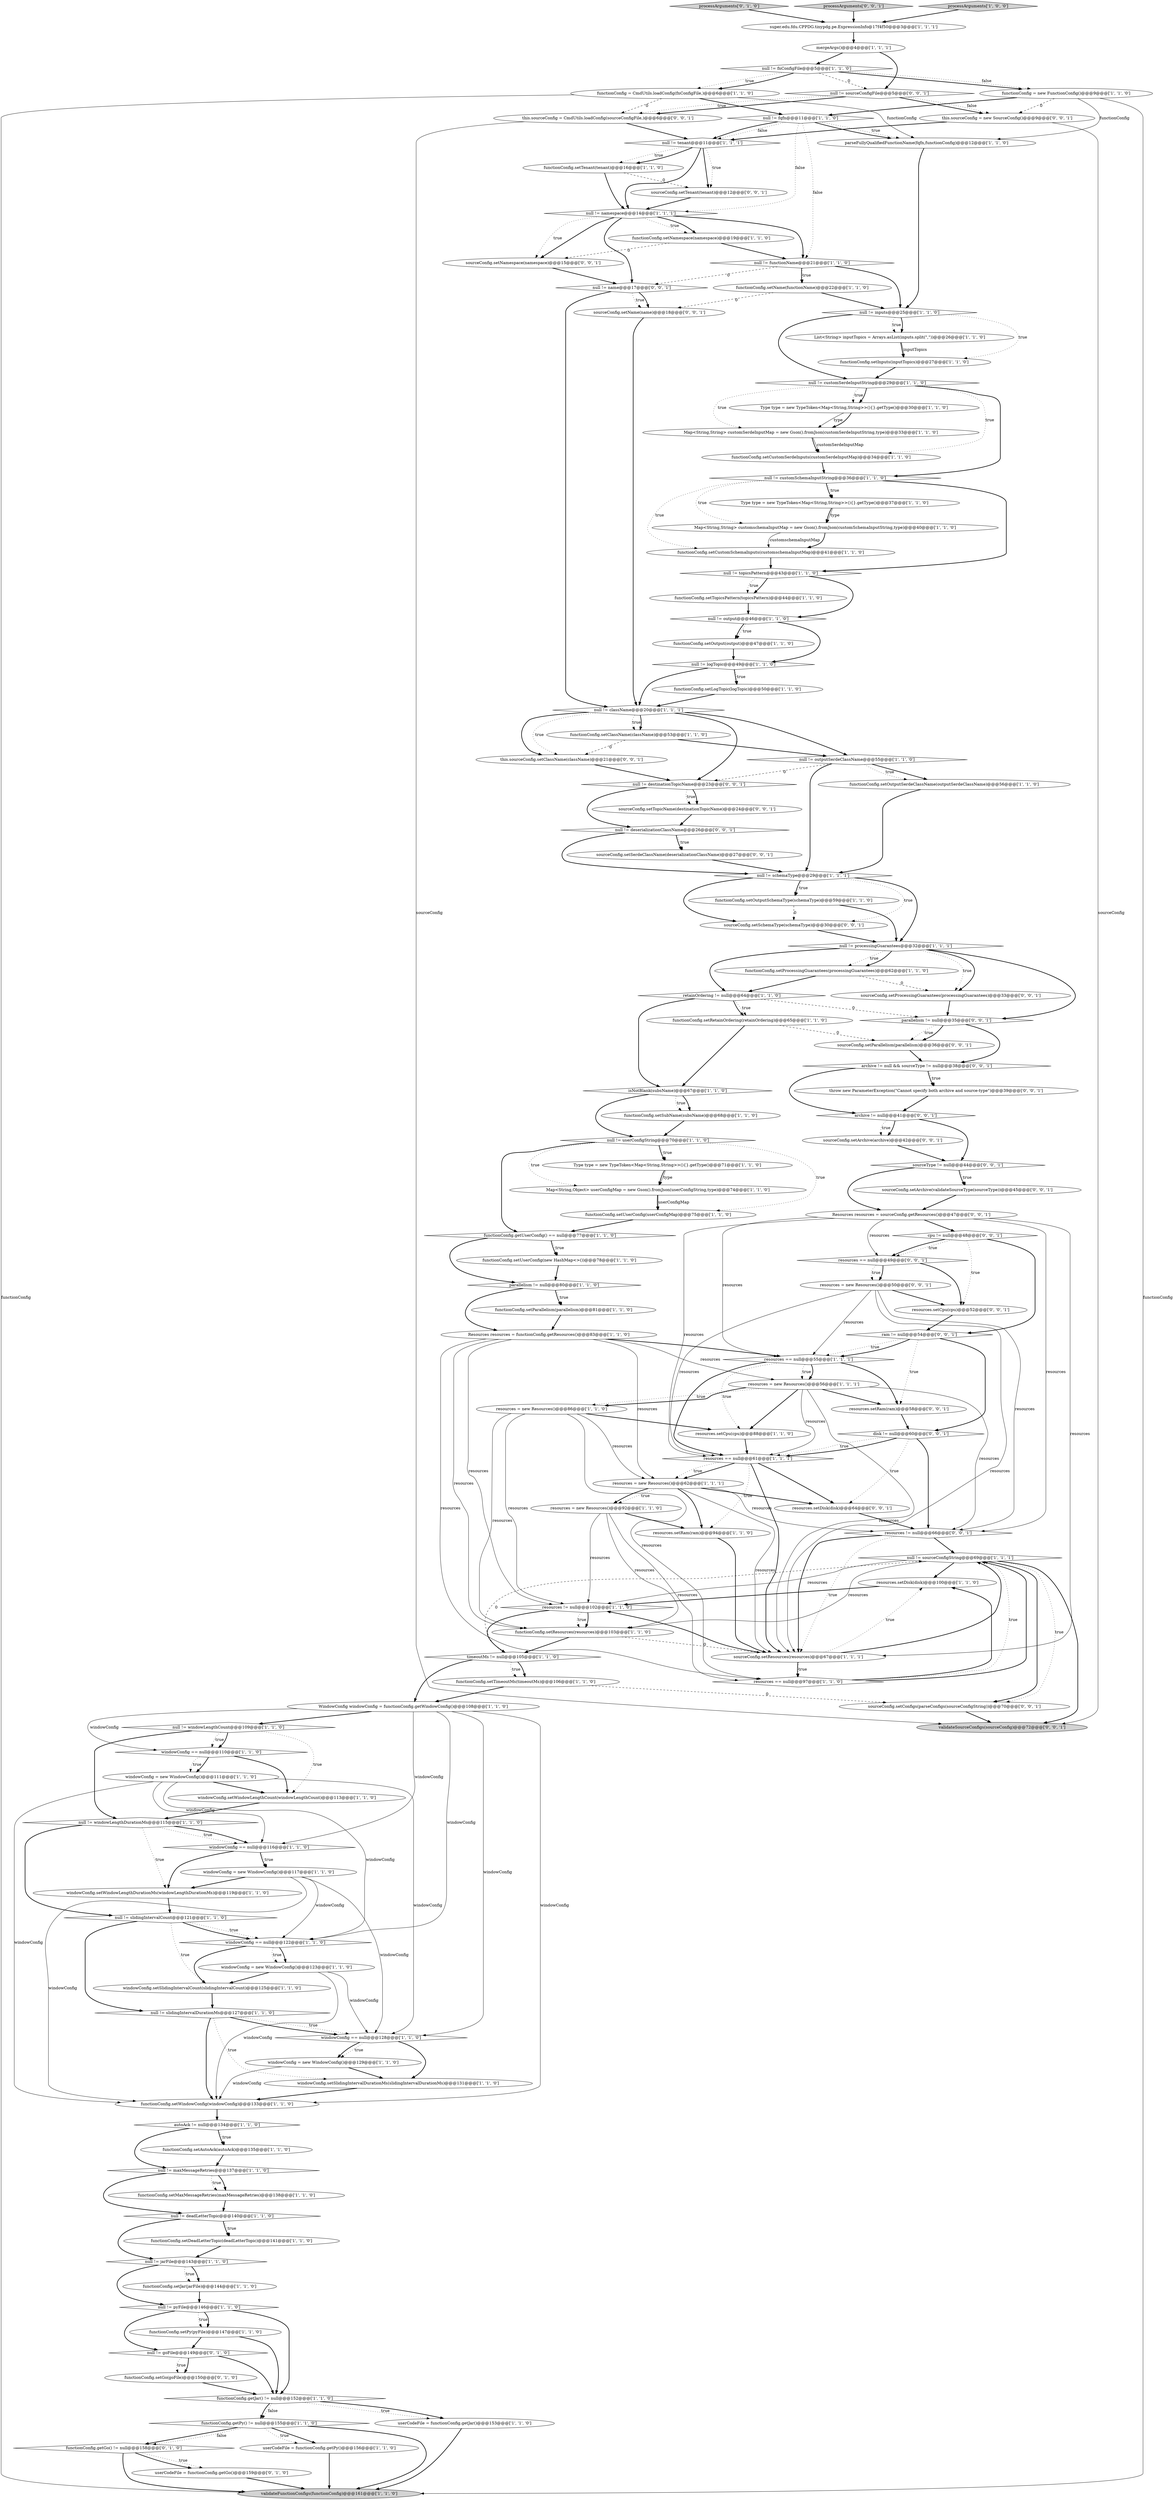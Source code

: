 digraph {
39 [style = filled, label = "functionConfig.setRetainOrdering(retainOrdering)@@@65@@@['1', '1', '0']", fillcolor = white, shape = ellipse image = "AAA0AAABBB1BBB"];
45 [style = filled, label = "Map<String,Object> userConfigMap = new Gson().fromJson(userConfigString,type)@@@74@@@['1', '1', '0']", fillcolor = white, shape = ellipse image = "AAA0AAABBB1BBB"];
61 [style = filled, label = "windowConfig == null@@@128@@@['1', '1', '0']", fillcolor = white, shape = diamond image = "AAA0AAABBB1BBB"];
125 [style = filled, label = "parallelism != null@@@35@@@['0', '0', '1']", fillcolor = white, shape = diamond image = "AAA0AAABBB3BBB"];
111 [style = filled, label = "sourceConfig.setTenant(tenant)@@@12@@@['0', '0', '1']", fillcolor = white, shape = ellipse image = "AAA0AAABBB3BBB"];
132 [style = filled, label = "sourceConfig.setSerdeClassName(deserializationClassName)@@@27@@@['0', '0', '1']", fillcolor = white, shape = ellipse image = "AAA0AAABBB3BBB"];
34 [style = filled, label = "resources.setCpu(cpu)@@@88@@@['1', '1', '0']", fillcolor = white, shape = ellipse image = "AAA0AAABBB1BBB"];
70 [style = filled, label = "windowConfig = new WindowConfig()@@@123@@@['1', '1', '0']", fillcolor = white, shape = ellipse image = "AAA0AAABBB1BBB"];
73 [style = filled, label = "null != tenant@@@11@@@['1', '1', '1']", fillcolor = white, shape = diamond image = "AAA0AAABBB1BBB"];
128 [style = filled, label = "validateSourceConfigs(sourceConfig)@@@72@@@['0', '0', '1']", fillcolor = lightgray, shape = ellipse image = "AAA0AAABBB3BBB"];
75 [style = filled, label = "resources.setDisk(disk)@@@100@@@['1', '1', '0']", fillcolor = white, shape = ellipse image = "AAA0AAABBB1BBB"];
10 [style = filled, label = "null != topicsPattern@@@43@@@['1', '1', '0']", fillcolor = white, shape = diamond image = "AAA0AAABBB1BBB"];
42 [style = filled, label = "functionConfig.setTenant(tenant)@@@16@@@['1', '1', '0']", fillcolor = white, shape = ellipse image = "AAA0AAABBB1BBB"];
116 [style = filled, label = "sourceConfig.setName(name)@@@18@@@['0', '0', '1']", fillcolor = white, shape = ellipse image = "AAA0AAABBB3BBB"];
6 [style = filled, label = "null != windowLengthCount@@@109@@@['1', '1', '0']", fillcolor = white, shape = diamond image = "AAA0AAABBB1BBB"];
87 [style = filled, label = "null != functionName@@@21@@@['1', '1', '0']", fillcolor = white, shape = diamond image = "AAA0AAABBB1BBB"];
69 [style = filled, label = "functionConfig.setOutputSerdeClassName(outputSerdeClassName)@@@56@@@['1', '1', '0']", fillcolor = white, shape = ellipse image = "AAA0AAABBB1BBB"];
90 [style = filled, label = "null != userConfigString@@@70@@@['1', '1', '0']", fillcolor = white, shape = diamond image = "AAA0AAABBB1BBB"];
101 [style = filled, label = "processArguments['0', '1', '0']", fillcolor = lightgray, shape = diamond image = "AAA0AAABBB2BBB"];
95 [style = filled, label = "null != fqfn@@@11@@@['1', '1', '0']", fillcolor = white, shape = diamond image = "AAA0AAABBB1BBB"];
107 [style = filled, label = "throw new ParameterException(\"Cannot specify both archive and source-type\")@@@39@@@['0', '0', '1']", fillcolor = white, shape = ellipse image = "AAA0AAABBB3BBB"];
36 [style = filled, label = "functionConfig.setInputs(inputTopics)@@@27@@@['1', '1', '0']", fillcolor = white, shape = ellipse image = "AAA0AAABBB1BBB"];
62 [style = filled, label = "null != schemaType@@@29@@@['1', '1', '1']", fillcolor = white, shape = diamond image = "AAA0AAABBB1BBB"];
96 [style = filled, label = "functionConfig.setAutoAck(autoAck)@@@135@@@['1', '1', '0']", fillcolor = white, shape = ellipse image = "AAA0AAABBB1BBB"];
38 [style = filled, label = "parallelism != null@@@80@@@['1', '1', '0']", fillcolor = white, shape = diamond image = "AAA0AAABBB1BBB"];
89 [style = filled, label = "windowConfig.setSlidingIntervalCount(slidingIntervalCount)@@@125@@@['1', '1', '0']", fillcolor = white, shape = ellipse image = "AAA0AAABBB1BBB"];
110 [style = filled, label = "resources = new Resources()@@@50@@@['0', '0', '1']", fillcolor = white, shape = ellipse image = "AAA0AAABBB3BBB"];
35 [style = filled, label = "functionConfig.setTimeoutMs(timeoutMs)@@@106@@@['1', '1', '0']", fillcolor = white, shape = ellipse image = "AAA0AAABBB1BBB"];
55 [style = filled, label = "List<String> inputTopics = Arrays.asList(inputs.split(\",\"))@@@26@@@['1', '1', '0']", fillcolor = white, shape = ellipse image = "AAA0AAABBB1BBB"];
81 [style = filled, label = "windowConfig = new WindowConfig()@@@111@@@['1', '1', '0']", fillcolor = white, shape = ellipse image = "AAA0AAABBB1BBB"];
64 [style = filled, label = "Type type = new TypeToken<Map<String,String>>(){}.getType()@@@71@@@['1', '1', '0']", fillcolor = white, shape = ellipse image = "AAA0AAABBB1BBB"];
86 [style = filled, label = "resources = new Resources()@@@92@@@['1', '1', '0']", fillcolor = white, shape = ellipse image = "AAA0AAABBB1BBB"];
78 [style = filled, label = "functionConfig.getJar() != null@@@152@@@['1', '1', '0']", fillcolor = white, shape = diamond image = "AAA0AAABBB1BBB"];
121 [style = filled, label = "sourceConfig.setTopicName(destinationTopicName)@@@24@@@['0', '0', '1']", fillcolor = white, shape = ellipse image = "AAA0AAABBB3BBB"];
123 [style = filled, label = "archive != null@@@41@@@['0', '0', '1']", fillcolor = white, shape = diamond image = "AAA0AAABBB3BBB"];
54 [style = filled, label = "null != className@@@20@@@['1', '1', '1']", fillcolor = white, shape = diamond image = "AAA0AAABBB1BBB"];
60 [style = filled, label = "windowConfig = new WindowConfig()@@@129@@@['1', '1', '0']", fillcolor = white, shape = ellipse image = "AAA0AAABBB1BBB"];
48 [style = filled, label = "resources.setRam(ram)@@@94@@@['1', '1', '0']", fillcolor = white, shape = ellipse image = "AAA0AAABBB1BBB"];
63 [style = filled, label = "functionConfig.setDeadLetterTopic(deadLetterTopic)@@@141@@@['1', '1', '0']", fillcolor = white, shape = ellipse image = "AAA0AAABBB1BBB"];
140 [style = filled, label = "this.sourceConfig = CmdUtils.loadConfig(sourceConfigFile,)@@@6@@@['0', '0', '1']", fillcolor = white, shape = ellipse image = "AAA0AAABBB3BBB"];
80 [style = filled, label = "null != customSchemaInputString@@@36@@@['1', '1', '0']", fillcolor = white, shape = diamond image = "AAA0AAABBB1BBB"];
27 [style = filled, label = "null != deadLetterTopic@@@140@@@['1', '1', '0']", fillcolor = white, shape = diamond image = "AAA0AAABBB1BBB"];
46 [style = filled, label = "Resources resources = functionConfig.getResources()@@@83@@@['1', '1', '0']", fillcolor = white, shape = ellipse image = "AAA0AAABBB1BBB"];
74 [style = filled, label = "null != namespace@@@14@@@['1', '1', '1']", fillcolor = white, shape = diamond image = "AAA0AAABBB1BBB"];
50 [style = filled, label = "functionConfig.setNamespace(namespace)@@@19@@@['1', '1', '0']", fillcolor = white, shape = ellipse image = "AAA0AAABBB1BBB"];
15 [style = filled, label = "windowConfig.setWindowLengthDurationMs(windowLengthDurationMs)@@@119@@@['1', '1', '0']", fillcolor = white, shape = ellipse image = "AAA0AAABBB1BBB"];
47 [style = filled, label = "functionConfig.setCustomSerdeInputs(customSerdeInputMap)@@@34@@@['1', '1', '0']", fillcolor = white, shape = ellipse image = "AAA0AAABBB1BBB"];
22 [style = filled, label = "Map<String,String> customSerdeInputMap = new Gson().fromJson(customSerdeInputString,type)@@@33@@@['1', '1', '0']", fillcolor = white, shape = ellipse image = "AAA0AAABBB1BBB"];
52 [style = filled, label = "null != inputs@@@25@@@['1', '1', '0']", fillcolor = white, shape = diamond image = "AAA0AAABBB1BBB"];
93 [style = filled, label = "null != output@@@46@@@['1', '1', '0']", fillcolor = white, shape = diamond image = "AAA0AAABBB1BBB"];
124 [style = filled, label = "resources != null@@@66@@@['0', '0', '1']", fillcolor = white, shape = diamond image = "AAA0AAABBB3BBB"];
118 [style = filled, label = "processArguments['0', '0', '1']", fillcolor = lightgray, shape = diamond image = "AAA0AAABBB3BBB"];
67 [style = filled, label = "resources != null@@@102@@@['1', '1', '0']", fillcolor = white, shape = diamond image = "AAA0AAABBB1BBB"];
41 [style = filled, label = "functionConfig.setTopicsPattern(topicsPattern)@@@44@@@['1', '1', '0']", fillcolor = white, shape = ellipse image = "AAA0AAABBB1BBB"];
31 [style = filled, label = "null != sourceConfigString@@@69@@@['1', '1', '1']", fillcolor = white, shape = diamond image = "AAA0AAABBB1BBB"];
88 [style = filled, label = "null != fnConfigFile@@@5@@@['1', '1', '0']", fillcolor = white, shape = diamond image = "AAA0AAABBB1BBB"];
5 [style = filled, label = "parseFullyQualifiedFunctionName(fqfn,functionConfig)@@@12@@@['1', '1', '0']", fillcolor = white, shape = ellipse image = "AAA0AAABBB1BBB"];
122 [style = filled, label = "archive != null && sourceType != null@@@38@@@['0', '0', '1']", fillcolor = white, shape = diamond image = "AAA0AAABBB3BBB"];
135 [style = filled, label = "sourceType != null@@@44@@@['0', '0', '1']", fillcolor = white, shape = diamond image = "AAA0AAABBB3BBB"];
99 [style = filled, label = "windowConfig.setWindowLengthCount(windowLengthCount)@@@113@@@['1', '1', '0']", fillcolor = white, shape = ellipse image = "AAA0AAABBB1BBB"];
77 [style = filled, label = "null != pyFile@@@146@@@['1', '1', '0']", fillcolor = white, shape = diamond image = "AAA0AAABBB1BBB"];
85 [style = filled, label = "functionConfig.setSubName(subsName)@@@68@@@['1', '1', '0']", fillcolor = white, shape = ellipse image = "AAA0AAABBB1BBB"];
127 [style = filled, label = "sourceConfig.setNamespace(namespace)@@@15@@@['0', '0', '1']", fillcolor = white, shape = ellipse image = "AAA0AAABBB3BBB"];
112 [style = filled, label = "cpu != null@@@48@@@['0', '0', '1']", fillcolor = white, shape = diamond image = "AAA0AAABBB3BBB"];
25 [style = filled, label = "functionConfig.getPy() != null@@@155@@@['1', '1', '0']", fillcolor = white, shape = diamond image = "AAA0AAABBB1BBB"];
79 [style = filled, label = "functionConfig.setName(functionName)@@@22@@@['1', '1', '0']", fillcolor = white, shape = ellipse image = "AAA0AAABBB1BBB"];
28 [style = filled, label = "null != customSerdeInputString@@@29@@@['1', '1', '0']", fillcolor = white, shape = diamond image = "AAA0AAABBB1BBB"];
129 [style = filled, label = "resources == null@@@49@@@['0', '0', '1']", fillcolor = white, shape = diamond image = "AAA0AAABBB3BBB"];
26 [style = filled, label = "functionConfig.setLogTopic(logTopic)@@@50@@@['1', '1', '0']", fillcolor = white, shape = ellipse image = "AAA0AAABBB1BBB"];
30 [style = filled, label = "processArguments['1', '0', '0']", fillcolor = lightgray, shape = diamond image = "AAA0AAABBB1BBB"];
65 [style = filled, label = "null != logTopic@@@49@@@['1', '1', '0']", fillcolor = white, shape = diamond image = "AAA0AAABBB1BBB"];
82 [style = filled, label = "functionConfig.setMaxMessageRetries(maxMessageRetries)@@@138@@@['1', '1', '0']", fillcolor = white, shape = ellipse image = "AAA0AAABBB1BBB"];
3 [style = filled, label = "retainOrdering != null@@@64@@@['1', '1', '0']", fillcolor = white, shape = diamond image = "AAA0AAABBB1BBB"];
137 [style = filled, label = "disk != null@@@60@@@['0', '0', '1']", fillcolor = white, shape = diamond image = "AAA0AAABBB3BBB"];
1 [style = filled, label = "functionConfig.setUserConfig(userConfigMap)@@@75@@@['1', '1', '0']", fillcolor = white, shape = ellipse image = "AAA0AAABBB1BBB"];
49 [style = filled, label = "resources = new Resources()@@@56@@@['1', '1', '1']", fillcolor = white, shape = ellipse image = "AAA0AAABBB1BBB"];
100 [style = filled, label = "resources = new Resources()@@@86@@@['1', '1', '0']", fillcolor = white, shape = ellipse image = "AAA0AAABBB1BBB"];
11 [style = filled, label = "windowConfig == null@@@116@@@['1', '1', '0']", fillcolor = white, shape = diamond image = "AAA0AAABBB1BBB"];
114 [style = filled, label = "resources.setCpu(cpu)@@@52@@@['0', '0', '1']", fillcolor = white, shape = ellipse image = "AAA0AAABBB3BBB"];
103 [style = filled, label = "null != goFile@@@149@@@['0', '1', '0']", fillcolor = white, shape = diamond image = "AAA1AAABBB2BBB"];
24 [style = filled, label = "timeoutMs != null@@@105@@@['1', '1', '0']", fillcolor = white, shape = diamond image = "AAA0AAABBB1BBB"];
134 [style = filled, label = "sourceConfig.setArchive(validateSourceType(sourceType))@@@45@@@['0', '0', '1']", fillcolor = white, shape = ellipse image = "AAA0AAABBB3BBB"];
53 [style = filled, label = "Type type = new TypeToken<Map<String,String>>(){}.getType()@@@30@@@['1', '1', '0']", fillcolor = white, shape = ellipse image = "AAA0AAABBB1BBB"];
66 [style = filled, label = "Map<String,String> customschemaInputMap = new Gson().fromJson(customSchemaInputString,type)@@@40@@@['1', '1', '0']", fillcolor = white, shape = ellipse image = "AAA0AAABBB1BBB"];
29 [style = filled, label = "mergeArgs()@@@4@@@['1', '1', '1']", fillcolor = white, shape = ellipse image = "AAA0AAABBB1BBB"];
40 [style = filled, label = "windowConfig == null@@@110@@@['1', '1', '0']", fillcolor = white, shape = diamond image = "AAA0AAABBB1BBB"];
58 [style = filled, label = "windowConfig.setSlidingIntervalDurationMs(slidingIntervalDurationMs)@@@131@@@['1', '1', '0']", fillcolor = white, shape = ellipse image = "AAA0AAABBB1BBB"];
71 [style = filled, label = "functionConfig.setJar(jarFile)@@@144@@@['1', '1', '0']", fillcolor = white, shape = ellipse image = "AAA0AAABBB1BBB"];
105 [style = filled, label = "functionConfig.getGo() != null@@@158@@@['0', '1', '0']", fillcolor = white, shape = diamond image = "AAA1AAABBB2BBB"];
51 [style = filled, label = "functionConfig.setOutputSchemaType(schemaType)@@@59@@@['1', '1', '0']", fillcolor = white, shape = ellipse image = "AAA0AAABBB1BBB"];
13 [style = filled, label = "functionConfig.setParallelism(parallelism)@@@81@@@['1', '1', '0']", fillcolor = white, shape = ellipse image = "AAA0AAABBB1BBB"];
68 [style = filled, label = "null != maxMessageRetries@@@137@@@['1', '1', '0']", fillcolor = white, shape = diamond image = "AAA0AAABBB1BBB"];
98 [style = filled, label = "userCodeFile = functionConfig.getJar()@@@153@@@['1', '1', '0']", fillcolor = white, shape = ellipse image = "AAA0AAABBB1BBB"];
18 [style = filled, label = "functionConfig.setClassName(className)@@@53@@@['1', '1', '0']", fillcolor = white, shape = ellipse image = "AAA0AAABBB1BBB"];
56 [style = filled, label = "functionConfig.setResources(resources)@@@103@@@['1', '1', '0']", fillcolor = white, shape = ellipse image = "AAA0AAABBB1BBB"];
94 [style = filled, label = "autoAck != null@@@134@@@['1', '1', '0']", fillcolor = white, shape = diamond image = "AAA0AAABBB1BBB"];
104 [style = filled, label = "userCodeFile = functionConfig.getGo()@@@159@@@['0', '1', '0']", fillcolor = white, shape = ellipse image = "AAA1AAABBB2BBB"];
102 [style = filled, label = "functionConfig.setGo(goFile)@@@150@@@['0', '1', '0']", fillcolor = white, shape = ellipse image = "AAA1AAABBB2BBB"];
131 [style = filled, label = "this.sourceConfig.setClassName(className)@@@21@@@['0', '0', '1']", fillcolor = white, shape = ellipse image = "AAA0AAABBB3BBB"];
84 [style = filled, label = "resources == null@@@55@@@['1', '1', '1']", fillcolor = white, shape = diamond image = "AAA0AAABBB1BBB"];
92 [style = filled, label = "functionConfig.setPy(pyFile)@@@147@@@['1', '1', '0']", fillcolor = white, shape = ellipse image = "AAA0AAABBB1BBB"];
113 [style = filled, label = "sourceConfig.setSchemaType(schemaType)@@@30@@@['0', '0', '1']", fillcolor = white, shape = ellipse image = "AAA0AAABBB3BBB"];
23 [style = filled, label = "functionConfig.getUserConfig() == null@@@77@@@['1', '1', '0']", fillcolor = white, shape = diamond image = "AAA0AAABBB1BBB"];
106 [style = filled, label = "this.sourceConfig = new SourceConfig()@@@9@@@['0', '0', '1']", fillcolor = white, shape = ellipse image = "AAA0AAABBB3BBB"];
33 [style = filled, label = "null != outputSerdeClassName@@@55@@@['1', '1', '0']", fillcolor = white, shape = diamond image = "AAA0AAABBB1BBB"];
21 [style = filled, label = "windowConfig = new WindowConfig()@@@117@@@['1', '1', '0']", fillcolor = white, shape = ellipse image = "AAA0AAABBB1BBB"];
59 [style = filled, label = "functionConfig.setProcessingGuarantees(processingGuarantees)@@@62@@@['1', '1', '0']", fillcolor = white, shape = ellipse image = "AAA0AAABBB1BBB"];
91 [style = filled, label = "resources == null@@@97@@@['1', '1', '0']", fillcolor = white, shape = diamond image = "AAA0AAABBB1BBB"];
126 [style = filled, label = "sourceConfig.setParallelism(parallelism)@@@36@@@['0', '0', '1']", fillcolor = white, shape = ellipse image = "AAA0AAABBB3BBB"];
97 [style = filled, label = "resources = new Resources()@@@62@@@['1', '1', '1']", fillcolor = white, shape = ellipse image = "AAA0AAABBB1BBB"];
20 [style = filled, label = "sourceConfig.setResources(resources)@@@67@@@['1', '1', '1']", fillcolor = white, shape = ellipse image = "AAA0AAABBB1BBB"];
7 [style = filled, label = "functionConfig.setWindowConfig(windowConfig)@@@133@@@['1', '1', '0']", fillcolor = white, shape = ellipse image = "AAA0AAABBB1BBB"];
0 [style = filled, label = "super.edu.fdu.CPPDG.tinypdg.pe.ExpressionInfo@17f4f50@@@3@@@['1', '1', '1']", fillcolor = white, shape = ellipse image = "AAA0AAABBB1BBB"];
19 [style = filled, label = "isNotBlank(subsName)@@@67@@@['1', '1', '0']", fillcolor = white, shape = diamond image = "AAA0AAABBB1BBB"];
108 [style = filled, label = "null != deserializationClassName@@@26@@@['0', '0', '1']", fillcolor = white, shape = diamond image = "AAA0AAABBB3BBB"];
138 [style = filled, label = "sourceConfig.setArchive(archive)@@@42@@@['0', '0', '1']", fillcolor = white, shape = ellipse image = "AAA0AAABBB3BBB"];
16 [style = filled, label = "null != processingGuarantees@@@32@@@['1', '1', '1']", fillcolor = white, shape = diamond image = "AAA0AAABBB1BBB"];
57 [style = filled, label = "null != windowLengthDurationMs@@@115@@@['1', '1', '0']", fillcolor = white, shape = diamond image = "AAA0AAABBB1BBB"];
32 [style = filled, label = "null != slidingIntervalDurationMs@@@127@@@['1', '1', '0']", fillcolor = white, shape = diamond image = "AAA0AAABBB1BBB"];
8 [style = filled, label = "WindowConfig windowConfig = functionConfig.getWindowConfig()@@@108@@@['1', '1', '0']", fillcolor = white, shape = ellipse image = "AAA0AAABBB1BBB"];
9 [style = filled, label = "windowConfig == null@@@122@@@['1', '1', '0']", fillcolor = white, shape = diamond image = "AAA0AAABBB1BBB"];
37 [style = filled, label = "functionConfig.setOutput(output)@@@47@@@['1', '1', '0']", fillcolor = white, shape = ellipse image = "AAA0AAABBB1BBB"];
136 [style = filled, label = "null != destinationTopicName@@@23@@@['0', '0', '1']", fillcolor = white, shape = diamond image = "AAA0AAABBB3BBB"];
72 [style = filled, label = "resources == null@@@61@@@['1', '1', '1']", fillcolor = white, shape = diamond image = "AAA0AAABBB1BBB"];
2 [style = filled, label = "null != jarFile@@@143@@@['1', '1', '0']", fillcolor = white, shape = diamond image = "AAA0AAABBB1BBB"];
109 [style = filled, label = "sourceConfig.setConfigs(parseConfigs(sourceConfigString))@@@70@@@['0', '0', '1']", fillcolor = white, shape = ellipse image = "AAA0AAABBB3BBB"];
43 [style = filled, label = "Type type = new TypeToken<Map<String,String>>(){}.getType()@@@37@@@['1', '1', '0']", fillcolor = white, shape = ellipse image = "AAA0AAABBB1BBB"];
76 [style = filled, label = "validateFunctionConfigs(functionConfig)@@@161@@@['1', '1', '0']", fillcolor = lightgray, shape = ellipse image = "AAA0AAABBB1BBB"];
14 [style = filled, label = "functionConfig = CmdUtils.loadConfig(fnConfigFile,)@@@6@@@['1', '1', '0']", fillcolor = white, shape = ellipse image = "AAA0AAABBB1BBB"];
139 [style = filled, label = "resources.setDisk(disk)@@@64@@@['0', '0', '1']", fillcolor = white, shape = ellipse image = "AAA0AAABBB3BBB"];
119 [style = filled, label = "null != name@@@17@@@['0', '0', '1']", fillcolor = white, shape = diamond image = "AAA0AAABBB3BBB"];
17 [style = filled, label = "null != slidingIntervalCount@@@121@@@['1', '1', '0']", fillcolor = white, shape = diamond image = "AAA0AAABBB1BBB"];
83 [style = filled, label = "functionConfig.setCustomSchemaInputs(customschemaInputMap)@@@41@@@['1', '1', '0']", fillcolor = white, shape = ellipse image = "AAA0AAABBB1BBB"];
133 [style = filled, label = "sourceConfig.setProcessingGuarantees(processingGuarantees)@@@33@@@['0', '0', '1']", fillcolor = white, shape = ellipse image = "AAA0AAABBB3BBB"];
12 [style = filled, label = "functionConfig.setUserConfig(new HashMap<>())@@@78@@@['1', '1', '0']", fillcolor = white, shape = ellipse image = "AAA0AAABBB1BBB"];
130 [style = filled, label = "Resources resources = sourceConfig.getResources()@@@47@@@['0', '0', '1']", fillcolor = white, shape = ellipse image = "AAA0AAABBB3BBB"];
117 [style = filled, label = "ram != null@@@54@@@['0', '0', '1']", fillcolor = white, shape = diamond image = "AAA0AAABBB3BBB"];
44 [style = filled, label = "functionConfig = new FunctionConfig()@@@9@@@['1', '1', '0']", fillcolor = white, shape = ellipse image = "AAA0AAABBB1BBB"];
120 [style = filled, label = "null != sourceConfigFile@@@5@@@['0', '0', '1']", fillcolor = white, shape = diamond image = "AAA0AAABBB3BBB"];
4 [style = filled, label = "userCodeFile = functionConfig.getPy()@@@156@@@['1', '1', '0']", fillcolor = white, shape = ellipse image = "AAA0AAABBB1BBB"];
115 [style = filled, label = "resources.setRam(ram)@@@58@@@['0', '0', '1']", fillcolor = white, shape = ellipse image = "AAA0AAABBB3BBB"];
100->97 [style = solid, label="resources"];
140->73 [style = bold, label=""];
119->116 [style = dotted, label="true"];
7->94 [style = bold, label=""];
42->111 [style = dashed, label="0"];
103->102 [style = bold, label=""];
20->67 [style = bold, label=""];
86->56 [style = solid, label="resources"];
1->23 [style = bold, label=""];
120->106 [style = bold, label=""];
41->93 [style = bold, label=""];
97->86 [style = dotted, label="true"];
65->54 [style = bold, label=""];
95->5 [style = bold, label=""];
77->103 [style = bold, label=""];
135->130 [style = bold, label=""];
110->114 [style = bold, label=""];
3->39 [style = dotted, label="true"];
9->70 [style = bold, label=""];
31->128 [style = bold, label=""];
31->109 [style = bold, label=""];
0->29 [style = bold, label=""];
130->84 [style = solid, label="resources"];
16->133 [style = dotted, label="true"];
88->14 [style = dotted, label="true"];
38->46 [style = bold, label=""];
63->2 [style = bold, label=""];
88->14 [style = bold, label=""];
50->87 [style = bold, label=""];
18->131 [style = dashed, label="0"];
13->46 [style = bold, label=""];
35->8 [style = bold, label=""];
68->27 [style = bold, label=""];
100->91 [style = solid, label="resources"];
27->63 [style = dotted, label="true"];
39->19 [style = bold, label=""];
21->61 [style = solid, label="windowConfig"];
88->120 [style = dashed, label="0"];
72->139 [style = bold, label=""];
69->62 [style = bold, label=""];
117->137 [style = bold, label=""];
81->99 [style = bold, label=""];
59->3 [style = bold, label=""];
64->45 [style = bold, label=""];
90->64 [style = bold, label=""];
101->0 [style = bold, label=""];
124->20 [style = bold, label=""];
42->74 [style = bold, label=""];
120->106 [style = dotted, label="false"];
130->129 [style = solid, label="resources"];
54->131 [style = bold, label=""];
52->36 [style = dotted, label="true"];
38->13 [style = bold, label=""];
79->52 [style = bold, label=""];
22->47 [style = bold, label=""];
116->54 [style = bold, label=""];
125->122 [style = bold, label=""];
135->134 [style = dotted, label="true"];
110->20 [style = solid, label="resources"];
73->111 [style = bold, label=""];
74->119 [style = bold, label=""];
57->15 [style = dotted, label="true"];
117->115 [style = dotted, label="true"];
44->5 [style = solid, label="functionConfig"];
33->136 [style = dashed, label="0"];
81->11 [style = solid, label="windowConfig"];
43->66 [style = bold, label=""];
61->58 [style = bold, label=""];
106->73 [style = bold, label=""];
80->43 [style = bold, label=""];
16->59 [style = dotted, label="true"];
14->5 [style = solid, label="functionConfig"];
21->9 [style = solid, label="windowConfig"];
126->122 [style = bold, label=""];
80->83 [style = dotted, label="true"];
132->62 [style = bold, label=""];
19->90 [style = bold, label=""];
65->26 [style = bold, label=""];
31->67 [style = solid, label="resources"];
120->140 [style = bold, label=""];
105->104 [style = dotted, label="true"];
32->61 [style = dotted, label="true"];
62->51 [style = dotted, label="true"];
24->31 [style = dashed, label="0"];
52->28 [style = bold, label=""];
25->76 [style = bold, label=""];
123->138 [style = bold, label=""];
49->20 [style = solid, label="resources"];
91->31 [style = dotted, label="true"];
10->41 [style = bold, label=""];
3->39 [style = bold, label=""];
64->45 [style = solid, label="type"];
46->97 [style = solid, label="resources"];
23->12 [style = dotted, label="true"];
84->115 [style = bold, label=""];
10->93 [style = bold, label=""];
119->116 [style = bold, label=""];
58->7 [style = bold, label=""];
31->56 [style = solid, label="resources"];
62->113 [style = dotted, label="true"];
14->95 [style = bold, label=""];
81->7 [style = solid, label="windowConfig"];
70->7 [style = solid, label="windowConfig"];
52->55 [style = bold, label=""];
14->76 [style = solid, label="functionConfig"];
127->119 [style = bold, label=""];
36->28 [style = bold, label=""];
23->38 [style = bold, label=""];
77->92 [style = dotted, label="true"];
8->9 [style = solid, label="windowConfig"];
78->98 [style = dotted, label="true"];
123->138 [style = dotted, label="true"];
131->136 [style = bold, label=""];
24->35 [style = bold, label=""];
74->50 [style = dotted, label="true"];
117->84 [style = dotted, label="true"];
103->78 [style = bold, label=""];
28->47 [style = dotted, label="true"];
85->90 [style = bold, label=""];
93->37 [style = dotted, label="true"];
6->40 [style = dotted, label="true"];
110->124 [style = solid, label="resources"];
73->42 [style = dotted, label="true"];
99->57 [style = bold, label=""];
125->126 [style = dotted, label="true"];
97->124 [style = solid, label="resources"];
137->124 [style = bold, label=""];
90->1 [style = dotted, label="true"];
19->85 [style = bold, label=""];
109->128 [style = bold, label=""];
52->55 [style = dotted, label="true"];
108->132 [style = bold, label=""];
70->89 [style = bold, label=""];
4->76 [style = bold, label=""];
46->84 [style = bold, label=""];
107->123 [style = bold, label=""];
55->36 [style = solid, label="inputTopics"];
62->51 [style = bold, label=""];
67->56 [style = bold, label=""];
44->76 [style = solid, label="functionConfig"];
8->61 [style = solid, label="windowConfig"];
21->15 [style = bold, label=""];
16->125 [style = bold, label=""];
119->54 [style = bold, label=""];
68->82 [style = bold, label=""];
86->48 [style = bold, label=""];
87->52 [style = bold, label=""];
87->79 [style = dotted, label="true"];
136->121 [style = dotted, label="true"];
8->6 [style = bold, label=""];
6->99 [style = dotted, label="true"];
86->67 [style = solid, label="resources"];
9->89 [style = bold, label=""];
115->137 [style = bold, label=""];
124->20 [style = dotted, label="true"];
17->9 [style = dotted, label="true"];
46->67 [style = solid, label="resources"];
95->73 [style = dotted, label="false"];
23->12 [style = bold, label=""];
130->20 [style = solid, label="resources"];
66->83 [style = bold, label=""];
74->127 [style = dotted, label="true"];
139->124 [style = bold, label=""];
72->97 [style = bold, label=""];
56->24 [style = bold, label=""];
24->8 [style = bold, label=""];
83->10 [style = bold, label=""];
39->126 [style = dashed, label="0"];
78->98 [style = bold, label=""];
130->124 [style = solid, label="resources"];
8->11 [style = solid, label="windowConfig"];
72->20 [style = bold, label=""];
56->20 [style = dashed, label="0"];
10->41 [style = dotted, label="true"];
21->7 [style = solid, label="windowConfig"];
97->20 [style = solid, label="resources"];
34->72 [style = bold, label=""];
57->11 [style = bold, label=""];
75->67 [style = bold, label=""];
95->5 [style = dotted, label="true"];
93->37 [style = bold, label=""];
133->125 [style = bold, label=""];
135->134 [style = bold, label=""];
48->20 [style = bold, label=""];
66->83 [style = solid, label="customschemaInputMap"];
81->61 [style = solid, label="windowConfig"];
94->96 [style = dotted, label="true"];
27->63 [style = bold, label=""];
84->49 [style = bold, label=""];
54->131 [style = dotted, label="true"];
73->42 [style = bold, label=""];
28->22 [style = dotted, label="true"];
79->116 [style = dashed, label="0"];
40->99 [style = bold, label=""];
138->135 [style = bold, label=""];
88->44 [style = bold, label=""];
6->40 [style = bold, label=""];
90->64 [style = dotted, label="true"];
45->1 [style = bold, label=""];
25->105 [style = bold, label=""];
129->110 [style = bold, label=""];
57->17 [style = bold, label=""];
98->76 [style = bold, label=""];
112->114 [style = dotted, label="true"];
40->81 [style = dotted, label="true"];
129->110 [style = dotted, label="true"];
130->112 [style = bold, label=""];
6->57 [style = bold, label=""];
94->96 [style = bold, label=""];
44->106 [style = dashed, label="0"];
40->81 [style = bold, label=""];
67->56 [style = dotted, label="true"];
100->67 [style = solid, label="resources"];
72->48 [style = dotted, label="true"];
50->127 [style = dashed, label="0"];
60->7 [style = solid, label="windowConfig"];
47->80 [style = bold, label=""];
121->108 [style = bold, label=""];
46->56 [style = solid, label="resources"];
78->25 [style = bold, label=""];
54->136 [style = bold, label=""];
118->0 [style = bold, label=""];
108->132 [style = dotted, label="true"];
51->113 [style = dashed, label="0"];
49->100 [style = dotted, label="true"];
17->89 [style = dotted, label="true"];
123->135 [style = bold, label=""];
20->31 [style = bold, label=""];
9->70 [style = dotted, label="true"];
8->7 [style = solid, label="windowConfig"];
24->35 [style = dotted, label="true"];
111->74 [style = bold, label=""];
125->126 [style = bold, label=""];
68->82 [style = dotted, label="true"];
95->74 [style = dotted, label="false"];
84->49 [style = dotted, label="true"];
2->77 [style = bold, label=""];
72->97 [style = dotted, label="true"];
104->76 [style = bold, label=""];
51->16 [style = bold, label=""];
33->69 [style = bold, label=""];
95->73 [style = bold, label=""];
15->17 [style = bold, label=""];
122->123 [style = bold, label=""];
61->60 [style = dotted, label="true"];
32->58 [style = dotted, label="true"];
19->85 [style = dotted, label="true"];
140->128 [style = solid, label="sourceConfig"];
80->10 [style = bold, label=""];
108->62 [style = bold, label=""];
89->32 [style = bold, label=""];
31->109 [style = dotted, label="true"];
29->88 [style = bold, label=""];
3->19 [style = bold, label=""];
30->0 [style = bold, label=""];
91->31 [style = bold, label=""];
92->78 [style = bold, label=""];
22->47 [style = solid, label="customSerdeInputMap"];
96->68 [style = bold, label=""];
53->22 [style = solid, label="type"];
46->49 [style = solid, label="resources"];
103->102 [style = dotted, label="true"];
3->125 [style = dashed, label="0"];
102->78 [style = bold, label=""];
49->100 [style = bold, label=""];
11->21 [style = bold, label=""];
16->133 [style = bold, label=""];
114->117 [style = bold, label=""];
97->48 [style = bold, label=""];
77->78 [style = bold, label=""];
137->72 [style = bold, label=""];
65->26 [style = dotted, label="true"];
25->4 [style = bold, label=""];
20->91 [style = bold, label=""];
70->61 [style = solid, label="windowConfig"];
74->50 [style = bold, label=""];
88->44 [style = dotted, label="false"];
43->66 [style = solid, label="type"];
137->139 [style = dotted, label="true"];
27->2 [style = bold, label=""];
112->117 [style = bold, label=""];
16->59 [style = bold, label=""];
49->72 [style = solid, label="resources"];
93->65 [style = bold, label=""];
33->62 [style = bold, label=""];
130->72 [style = solid, label="resources"];
28->53 [style = dotted, label="true"];
122->107 [style = bold, label=""];
11->21 [style = dotted, label="true"];
57->11 [style = dotted, label="true"];
32->61 [style = bold, label=""];
2->71 [style = bold, label=""];
95->87 [style = dotted, label="false"];
81->9 [style = solid, label="windowConfig"];
110->72 [style = solid, label="resources"];
54->33 [style = bold, label=""];
60->58 [style = bold, label=""];
67->24 [style = bold, label=""];
31->75 [style = bold, label=""];
28->80 [style = bold, label=""];
32->7 [style = bold, label=""];
80->66 [style = dotted, label="true"];
54->18 [style = dotted, label="true"];
26->54 [style = bold, label=""];
124->31 [style = bold, label=""];
129->114 [style = bold, label=""];
113->16 [style = bold, label=""];
122->107 [style = dotted, label="true"];
112->129 [style = dotted, label="true"];
46->91 [style = solid, label="resources"];
33->69 [style = dotted, label="true"];
61->60 [style = bold, label=""];
62->113 [style = bold, label=""];
74->87 [style = bold, label=""];
80->43 [style = dotted, label="true"];
62->16 [style = bold, label=""];
73->111 [style = dotted, label="true"];
106->128 [style = solid, label="sourceConfig"];
100->56 [style = solid, label="resources"];
14->140 [style = dashed, label="0"];
74->127 [style = bold, label=""];
136->108 [style = bold, label=""];
17->32 [style = bold, label=""];
97->86 [style = bold, label=""];
134->130 [style = bold, label=""];
54->18 [style = bold, label=""];
17->9 [style = bold, label=""];
84->72 [style = bold, label=""];
29->120 [style = bold, label=""];
8->40 [style = solid, label="windowConfig"];
92->103 [style = bold, label=""];
25->4 [style = dotted, label="true"];
91->75 [style = bold, label=""];
59->133 [style = dashed, label="0"];
77->92 [style = bold, label=""];
49->124 [style = solid, label="resources"];
18->33 [style = bold, label=""];
11->15 [style = bold, label=""];
137->72 [style = dotted, label="true"];
110->84 [style = solid, label="resources"];
112->129 [style = bold, label=""];
2->71 [style = dotted, label="true"];
87->119 [style = dashed, label="0"];
16->3 [style = bold, label=""];
90->23 [style = bold, label=""];
90->45 [style = dotted, label="true"];
100->34 [style = bold, label=""];
105->104 [style = bold, label=""];
105->76 [style = bold, label=""];
87->79 [style = bold, label=""];
37->65 [style = bold, label=""];
44->95 [style = bold, label=""];
53->22 [style = bold, label=""];
25->105 [style = dotted, label="false"];
28->53 [style = bold, label=""];
78->25 [style = dotted, label="false"];
86->91 [style = solid, label="resources"];
5->52 [style = bold, label=""];
117->84 [style = bold, label=""];
73->74 [style = bold, label=""];
35->109 [style = dashed, label="0"];
82->27 [style = bold, label=""];
20->91 [style = dotted, label="true"];
20->75 [style = dotted, label="true"];
136->121 [style = bold, label=""];
12->38 [style = bold, label=""];
38->13 [style = dotted, label="true"];
71->77 [style = bold, label=""];
55->36 [style = bold, label=""];
94->68 [style = bold, label=""];
45->1 [style = solid, label="userConfigMap"];
49->34 [style = bold, label=""];
120->140 [style = dotted, label="true"];
84->34 [style = dotted, label="true"];
49->115 [style = bold, label=""];
97->139 [style = bold, label=""];
}
